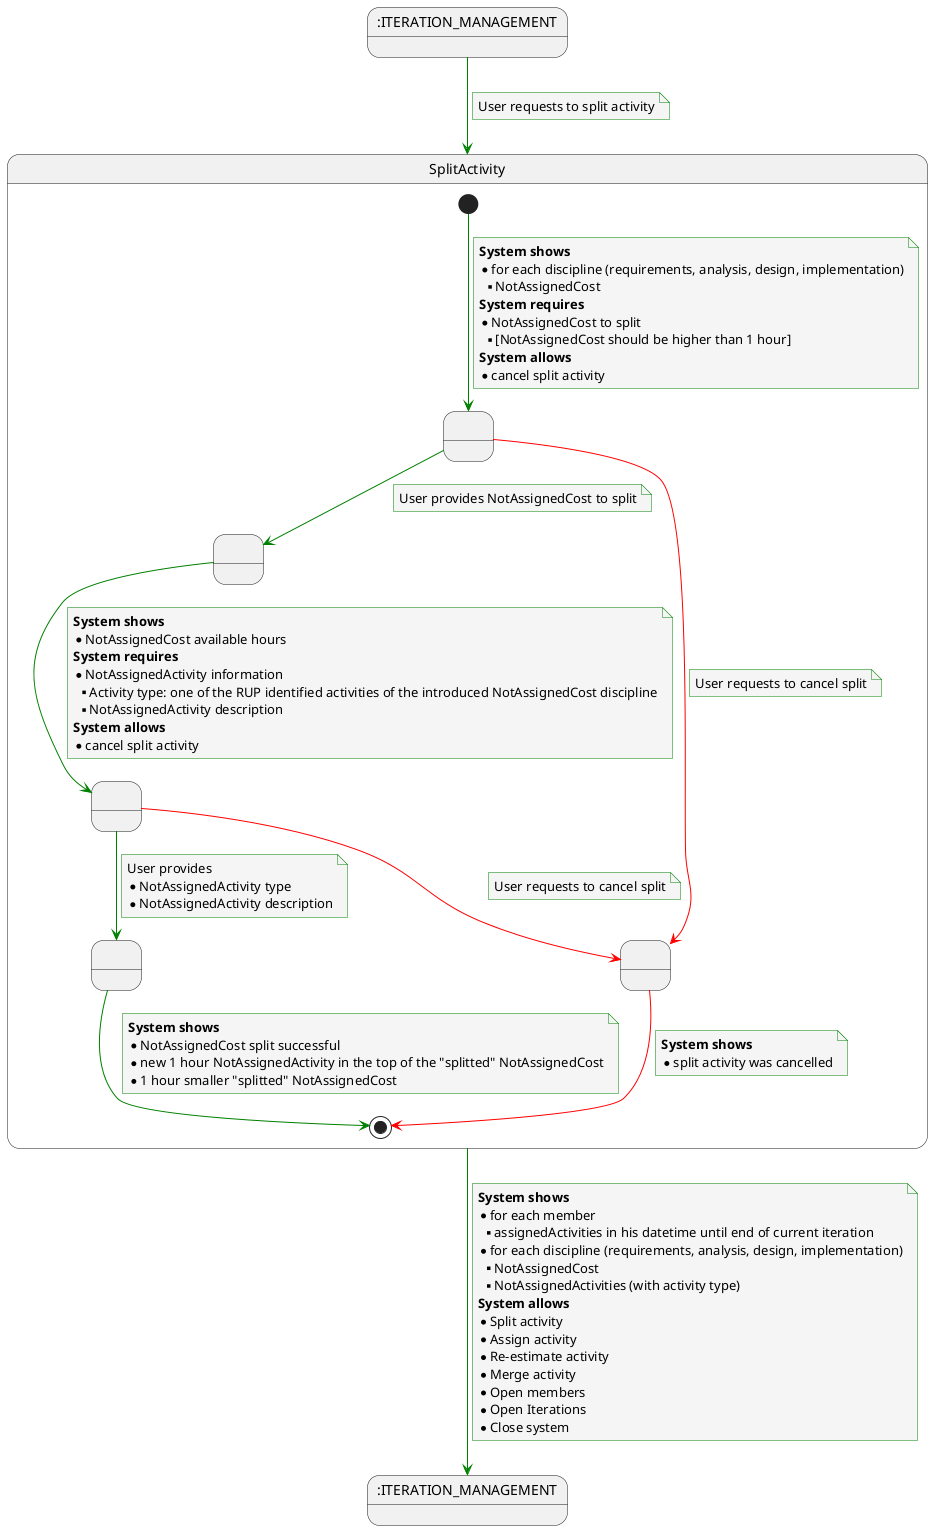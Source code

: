 @startuml

    skinparam {
        NoteBackgroundColor #whiteSmoke
        ArrowColor #green
        NoteBorderColor #green
    }


    state ITERATION_MANAGEMENT_STARTS as ":ITERATION_MANAGEMENT"
    state ITERATION_MANAGEMENT_ENDS as ":ITERATION_MANAGEMENT"


    ITERATION_MANAGEMENT_STARTS --> SplitActivity
    note on link
        User requests to split activity
    end note

    state SplitActivity {
        state 2 as " "
        state 0 as " "
        state 4 as " "
        state 8 as " "
        state 10 as " "


    [*] --> 2
    note on link
    <b>System shows</b>
    * for each discipline (requirements, analysis, design, implementation)
    ** NotAssignedCost
    <b>System requires</b>
    * NotAssignedCost to split
    ** [NotAssignedCost should be higher than 1 hour]
    <b>System allows</b>
    * cancel split activity
    end note

    2 -[#red]-> 10
    note on link
        User requests to cancel split
    end note

    2 --> 4
    note on link
        User provides NotAssignedCost to split
    end note

    4 --> 0
    note on link
        <b>System shows</b>
        * NotAssignedCost available hours
        <b>System requires</b>
        * NotAssignedActivity information
        ** Activity type: one of the RUP identified activities of the introduced NotAssignedCost discipline
        ** NotAssignedActivity description
        <b>System allows</b>
        * cancel split activity
    end note

    0 -[#red]-> 10
    note on link
        User requests to cancel split
    end note

    0 --> 8
    note on link
        User provides
        * NotAssignedActivity type
        * NotAssignedActivity description
    end note

    8 --> [*]
    note on link
        <b>System shows</b>
        * NotAssignedCost split successful
        * new 1 hour NotAssignedActivity in the top of the "splitted" NotAssignedCost
        * 1 hour smaller "splitted" NotAssignedCost
    end note

    10 -[#red]-> [*]
    note on link
         <b>System shows</b>
         * split activity was cancelled
    end note

    }


    SplitActivity --> ITERATION_MANAGEMENT_ENDS
    note on link
             <b>System shows</b>
             * for each member
             **assignedActivities in his datetime until end of current iteration
             * for each discipline (requirements, analysis, design, implementation)
             ** NotAssignedCost
             ** NotAssignedActivities (with activity type)
             <b>System allows</b>
             * Split activity
             * Assign activity
             * Re-estimate activity
             * Merge activity
             * Open members
             * Open Iterations
             * Close system
        end note

@enduml
